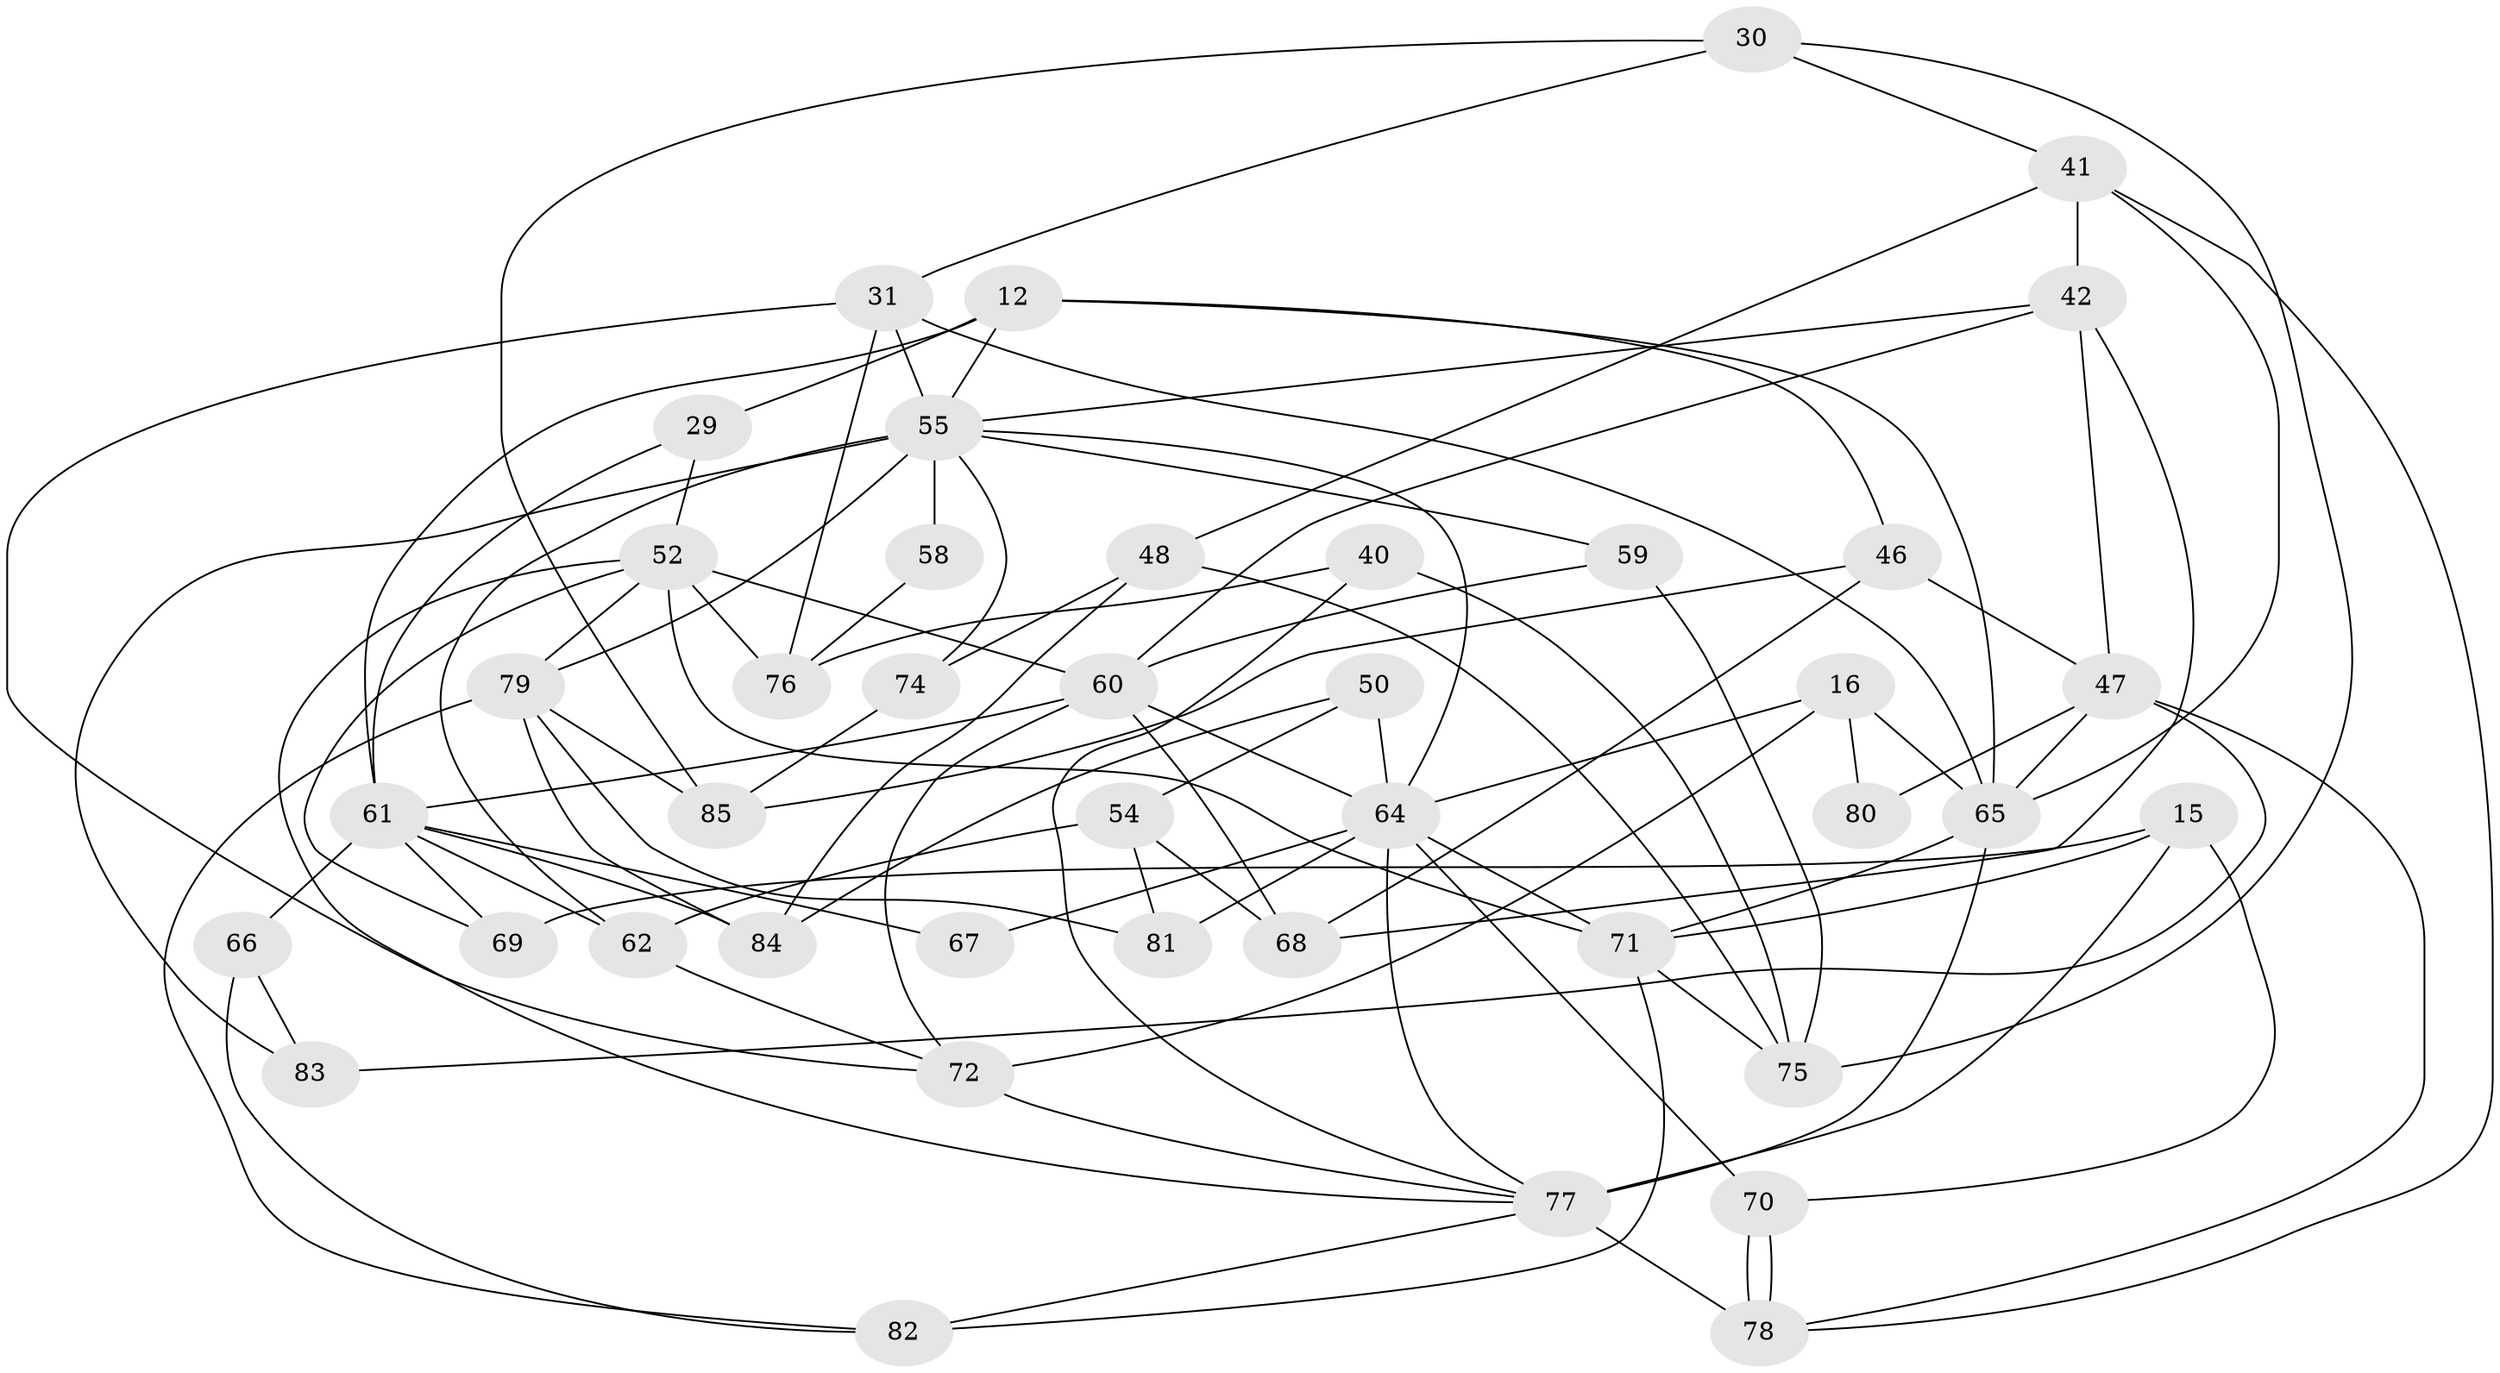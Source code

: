 // original degree distribution, {4: 0.25882352941176473, 3: 0.3411764705882353, 6: 0.11764705882352941, 5: 0.1411764705882353, 2: 0.09411764705882353, 8: 0.011764705882352941, 7: 0.03529411764705882}
// Generated by graph-tools (version 1.1) at 2025/49/03/09/25 04:49:05]
// undirected, 42 vertices, 97 edges
graph export_dot {
graph [start="1"]
  node [color=gray90,style=filled];
  12 [super="+3"];
  15;
  16;
  29 [super="+5"];
  30;
  31 [super="+10"];
  40;
  41;
  42 [super="+32+38"];
  46;
  47 [super="+37"];
  48 [super="+33"];
  50 [super="+27"];
  52 [super="+43+17"];
  54;
  55 [super="+39+2+9+19"];
  58;
  59 [super="+18"];
  60 [super="+14"];
  61 [super="+53"];
  62;
  64 [super="+22+57"];
  65 [super="+45+44+25"];
  66;
  67;
  68 [super="+56"];
  69 [super="+35"];
  70;
  71 [super="+11+51"];
  72 [super="+20+34"];
  74 [super="+23"];
  75;
  76;
  77 [super="+24+49+73"];
  78 [super="+63"];
  79 [super="+26+36"];
  80;
  81;
  82;
  83;
  84;
  85;
  12 -- 61;
  12 -- 55 [weight=2];
  12 -- 29 [weight=2];
  12 -- 46;
  12 -- 65;
  15 -- 70;
  15 -- 69 [weight=2];
  15 -- 71;
  15 -- 77;
  16 -- 64;
  16 -- 65;
  16 -- 72 [weight=2];
  16 -- 80;
  29 -- 61;
  29 -- 52;
  30 -- 85;
  30 -- 75;
  30 -- 41;
  30 -- 31;
  31 -- 76;
  31 -- 55 [weight=3];
  31 -- 72;
  31 -- 65;
  40 -- 75;
  40 -- 77;
  40 -- 76;
  41 -- 78;
  41 -- 65;
  41 -- 42;
  41 -- 48;
  42 -- 60;
  42 -- 68;
  42 -- 55;
  42 -- 47;
  46 -- 68;
  46 -- 47;
  46 -- 85;
  47 -- 80;
  47 -- 83;
  47 -- 78;
  47 -- 65 [weight=3];
  48 -- 75;
  48 -- 74;
  48 -- 84;
  50 -- 54;
  50 -- 84 [weight=2];
  50 -- 64 [weight=2];
  52 -- 69;
  52 -- 60;
  52 -- 76;
  52 -- 71 [weight=2];
  52 -- 77 [weight=2];
  52 -- 79;
  54 -- 81;
  54 -- 68;
  54 -- 62;
  55 -- 59;
  55 -- 64 [weight=2];
  55 -- 58;
  55 -- 62;
  55 -- 83;
  55 -- 79 [weight=2];
  55 -- 74;
  58 -- 76;
  59 -- 75 [weight=2];
  59 -- 60;
  60 -- 68 [weight=2];
  60 -- 64;
  60 -- 72;
  60 -- 61;
  61 -- 84 [weight=2];
  61 -- 66;
  61 -- 67;
  61 -- 69;
  61 -- 62;
  62 -- 72;
  64 -- 81;
  64 -- 67;
  64 -- 70;
  64 -- 71 [weight=2];
  64 -- 77;
  65 -- 77 [weight=6];
  65 -- 71 [weight=4];
  66 -- 82;
  66 -- 83;
  70 -- 78;
  70 -- 78;
  71 -- 75 [weight=2];
  71 -- 82;
  72 -- 77 [weight=2];
  74 -- 85;
  77 -- 82;
  77 -- 78 [weight=3];
  79 -- 85;
  79 -- 84;
  79 -- 81;
  79 -- 82;
}
